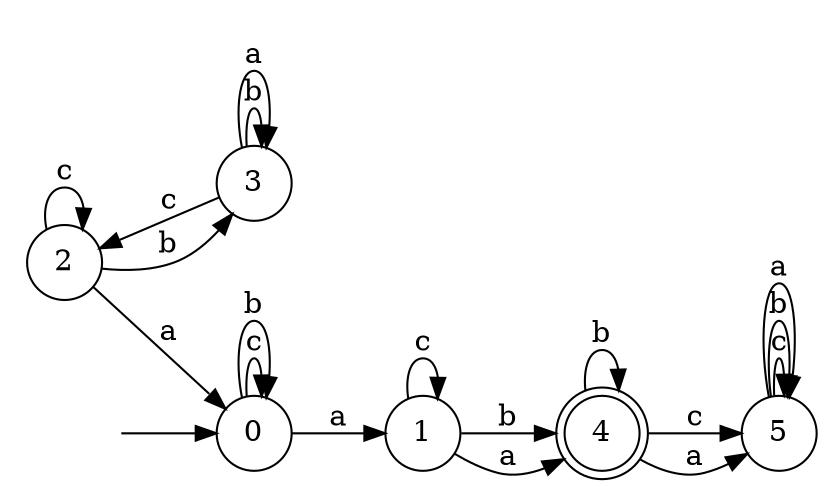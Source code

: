 digraph {
  rankdir=LR;
  0 [label="0", shape = circle];
  0 -> 0 [label="c"];
  0 -> 0 [label="b"];
  0 -> 1 [label="a"];
  1 [label="1", shape = circle];
  1 -> 1 [label="c"];
  1 -> 4 [label="b"];
  1 -> 4 [label="a"];
  2 [label="2", shape = circle];
  2 -> 2 [label="c"];
  2 -> 3 [label="b"];
  2 -> 0 [label="a"];
  3 [label="3", shape = circle];
  3 -> 2 [label="c"];
  3 -> 3 [label="b"];
  3 -> 3 [label="a"];
  4 [label="4", shape = doublecircle];
  4 -> 5 [label="c"];
  4 -> 4 [label="b"];
  4 -> 5 [label="a"];
  5 [label="5", shape = circle];
  5 -> 5 [label="c"];
  5 -> 5 [label="b"];
  5 -> 5 [label="a"];
  6 [label="", shape = plaintext];
  6 -> 0 [label=""];
}
